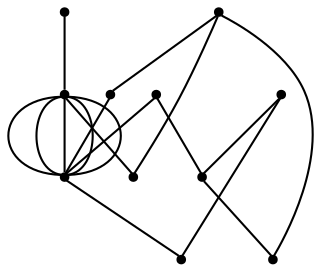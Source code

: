 graph {
  node [shape=point,comment="{\"directed\":false,\"doi\":\"10.1007/978-3-030-04414-5_10\",\"figure\":\"8 (2)\"}"]

  v0 [pos="1062.067137752308,822.2227703784658"]
  v1 [pos="1044.2142920560113,984.475786324578"]
  v2 [pos="852.5462265049305,850.2788445967847"]
  v3 [pos="923.2158503976724,933.7057625635084"]
  v4 [pos="752.4052786617412,733.9139750627673"]
  v5 [pos="963.4295313832282,1054.002637304382"]
  v6 [pos="880.144362846833,990.5433823664216"]
  v7 [pos="852.5462265049305,908.8374956262676"]
  v8 [pos="852.5462265049305,819.0910473944391"]
  v9 [pos="714.2689994881671,991.177812131447"]
  v10 [pos="783.335193737343,850.2788763906037"]

  v0 -- v1 [id="-1",pos="1062.067137752308,822.2227703784658 1044.2142920560113,984.475786324578 1044.2142920560113,984.475786324578 1044.2142920560113,984.475786324578"]
  v1 -- v2 [id="-5",pos="1044.2142920560113,984.475786324578 1045.149852548496,975.9495742447775 1045.149852548496,975.9495742447775 1045.149852548496,975.9495742447775 1030.28497890851,967.364925125306 1030.28497890851,967.364925125306 1030.28497890851,967.364925125306 1025.8634218723041,964.8103553410339 1025.8634218723041,964.8103553410339 1025.8634218723041,964.8103553410339 980.0185890719883,938.3397752980784 980.0185890719883,938.3397752980784 980.0185890719883,938.3397752980784 867.0131320327539,858.9031088149668 867.0131320327539,858.9031088149668 867.0131320327539,858.9031088149668 852.5462265049305,850.2788445967847 852.5462265049305,850.2788445967847 852.5462265049305,850.2788445967847"]
  v1 -- v2 [id="-9",pos="1044.2142920560113,984.475786324578 1038.7154677384806,976.9663405824713 1038.7154677384806,976.9663405824713 1038.7154677384806,976.9663405824713 1034.289777455124,974.4117707981993 1034.289777455124,974.4117707981993 1034.289777455124,974.4117707981993 1025.8634218723041,964.8103553410339 1025.8634218723041,964.8103553410339 1025.8634218723041,964.8103553410339 1000.5885519594123,936.0227689307934 1000.5885519594123,936.0227689307934 1000.5885519594123,936.0227689307934 992.1579995410243,926.4213534736281 992.1579995410243,926.4213534736281 992.1579995410243,926.4213534736281 861.6872841084661,851.0977897914787 861.6872841084661,851.0977897914787 861.6872841084661,851.0977897914787 852.5462265049305,850.2788445967847 852.5462265049305,850.2788445967847 852.5462265049305,850.2788445967847"]
  v4 -- v8 [id="-13",pos="752.4052786617412,733.9139750627673 993.6583046681886,876.9266433879048 993.6583046681886,876.9266433879048 993.6583046681886,876.9266433879048 992.8165211947038,878.3309763815238 992.8165211947038,878.3309763815238 992.8165211947038,878.3309763815238 992.1789201304468,879.8395295144473 992.1789201304468,879.8395295144473 992.1789201304468,879.8395295144473 985.5528798294899,877.0391299201988 985.5528798294899,877.0391299201988 985.5528798294899,877.0391299201988 935.8615836426279,856.0527293369516 935.8615836426279,856.0527293369516 935.8615836426279,856.0527293369516 929.1729723386562,852.1979831107268 929.1729723386562,852.1979831107268 929.1729723386562,852.1979831107268 927.0143363230655,849.7351067009985 927.0143363230655,849.7351067009985 927.0143363230655,849.7351067009985 926.3975286713959,849.4558933808726 926.3975286713959,849.4558933808726 926.3975286713959,849.4558933808726 920.2382273563416,849.4558933808726 920.2382273563416,849.4558933808726 920.2382273563416,849.4558933808726 852.5462265049305,819.0910473944391 852.5462265049305,819.0910473944391 852.5462265049305,819.0910473944391"]
  v4 -- v9 [id="-14",pos="752.4052786617412,733.9139750627673 714.2689994881671,991.177812131447 714.2689994881671,991.177812131447 714.2689994881671,991.177812131447"]
  v10 -- v9 [id="-15",pos="783.335193737343,850.2788763906037 714.2689994881671,991.177812131447 714.2689994881671,991.177812131447 714.2689994881671,991.177812131447"]
  v1 -- v2 [id="-18",pos="1044.2142920560113,984.475786324578 852.5462265049305,850.2788445967847 852.5462265049305,850.2788445967847 852.5462265049305,850.2788445967847"]
  v1 -- v3 [id="-20",pos="1044.2142920560113,984.475786324578 923.2158503976724,933.7057625635084 923.2158503976724,933.7057625635084 923.2158503976724,933.7057625635084"]
  v1 -- v2 [id="-24",pos="1044.2142920560113,984.475786324578 1038.7154677384806,976.9662769948329 1038.7154677384806,976.9662769948329 1038.7154677384806,976.9662769948329 1034.289777455124,974.4117072105608 1034.289777455124,974.4117072105608 1034.289777455124,974.4117072105608 1025.8634218723041,964.8103553410339 1025.8634218723041,964.8103553410339 1025.8634218723041,964.8103553410339 980.018652660406,938.3397752980784 980.018652660406,938.3397752980784 980.018652660406,938.3397752980784 867.0131320327539,858.9030452273284 867.0131320327539,858.9030452273284 867.0131320327539,858.9030452273284 852.5462265049305,850.2788445967847 852.5462265049305,850.2788445967847 852.5462265049305,850.2788445967847"]
  v2 -- v8 [id="-26",pos="852.5462265049305,850.2788445967847 852.5462265049305,819.0910473944391 852.5462265049305,819.0910473944391 852.5462265049305,819.0910473944391"]
  v7 -- v2 [id="-33",pos="852.5462265049305,908.8374956262676 852.5462265049305,850.2788445967847 852.5462265049305,850.2788445967847 852.5462265049305,850.2788445967847"]
  v9 -- v6 [id="-39",pos="714.2689994881671,991.177812131447 880.144362846833,990.5433823664216 880.144362846833,990.5433823664216 880.144362846833,990.5433823664216"]
  v5 -- v6 [id="-42",pos="963.4295313832282,1054.002637304382 880.144362846833,990.5433823664216 880.144362846833,990.5433823664216 880.144362846833,990.5433823664216"]
  v5 -- v7 [id="-51",pos="963.4295313832282,1054.002637304382 852.5462265049305,908.8374956262676 852.5462265049305,908.8374956262676 852.5462265049305,908.8374956262676"]
  v5 -- v3 [id="-52",pos="963.4295313832282,1054.002637304382 923.2158503976724,933.7057625635084 923.2158503976724,933.7057625635084 923.2158503976724,933.7057625635084"]
  v10 -- v2 [id="-63",pos="783.335193737343,850.2788763906037 852.5462265049305,850.2788445967847 852.5462265049305,850.2788445967847 852.5462265049305,850.2788445967847"]
  v2 -- v1 [id="-81",pos="852.5462265049305,850.2788445967847 861.6872205200483,851.0977897914787 861.6872205200483,851.0977897914787 861.6872205200483,851.0977897914787 868.9425953909614,851.0977897914787 868.9425953909614,851.0977897914787 868.9425953909614,851.0977897914787 868.9425953909614,849.4558297932342 868.9425953909614,849.4558297932342 868.9425953909614,849.4558297932342 873.0390884358958,849.4558297932342 873.0390884358958,849.4558297932342 873.0390884358958,849.4558297932342 873.0390884358958,851.0977897914787 873.0390884358958,851.0977897914787 873.0390884358958,851.0977897914787 885.3368340649995,851.0977897914787 885.3368340649995,851.0977897914787 885.3368340649995,851.0977897914787 885.3368340649995,850.5518263283493 885.3368340649995,850.5518263283493 885.3368340649995,850.5518263283493 885.3368340649995,850.2768097923564 885.3368340649995,850.2768097923564 885.3368340649995,850.2768097923564 885.3368340649995,849.4558297932342 885.3368340649995,849.4558297932342 885.3368340649995,849.4558297932342 889.4375239455019,849.4558297932342 889.4375239455019,849.4558297932342 889.4375239455019,849.4558297932342 889.4375239455019,850.2768097923564 889.4375239455019,850.2768097923564 889.4375239455019,850.2768097923564 893.0589479218152,850.2768097923564 893.0589479218152,850.2768097923564 893.0589479218152,850.2768097923564 894.4799582921103,851.0977897914787 894.4799582921103,851.0977897914787 894.4799582921103,851.0977897914787 958.4568376337302,888.0323516062223 958.4568376337302,888.0323516062223 958.4568376337302,888.0323516062223 966.878996380982,897.6295702792545 966.878996380982,897.6295702792545 966.878996380982,897.6295702792545 971.3088834999065,900.1841400635266 971.3088834999065,900.1841400635266 971.3088834999065,900.1841400635266 996.5837534127984,928.9758596702618 996.5837534127984,928.9758596702618 996.5837534127984,928.9758596702618 1005.0142422427687,938.5773387150655 1005.0142422427687,938.5773387150655 1005.0142422427687,938.5773387150655 1030.28497890851,967.3648615376676 1030.28497890851,967.3648615376676 1030.28497890851,967.3648615376676 1044.2142920560113,984.475786324578 1044.2142920560113,984.475786324578 1044.2142920560113,984.475786324578"]
}